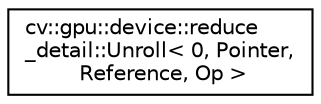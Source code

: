 digraph "Graphical Class Hierarchy"
{
 // LATEX_PDF_SIZE
  edge [fontname="Helvetica",fontsize="10",labelfontname="Helvetica",labelfontsize="10"];
  node [fontname="Helvetica",fontsize="10",shape=record];
  rankdir="LR";
  Node0 [label="cv::gpu::device::reduce\l_detail::Unroll\< 0, Pointer,\l Reference, Op \>",height=0.2,width=0.4,color="black", fillcolor="white", style="filled",URL="$structcv_1_1gpu_1_1device_1_1reduce__detail_1_1_unroll_3_010_00_01_pointer_00_01_reference_00_01_op_01_4.html",tooltip=" "];
}
